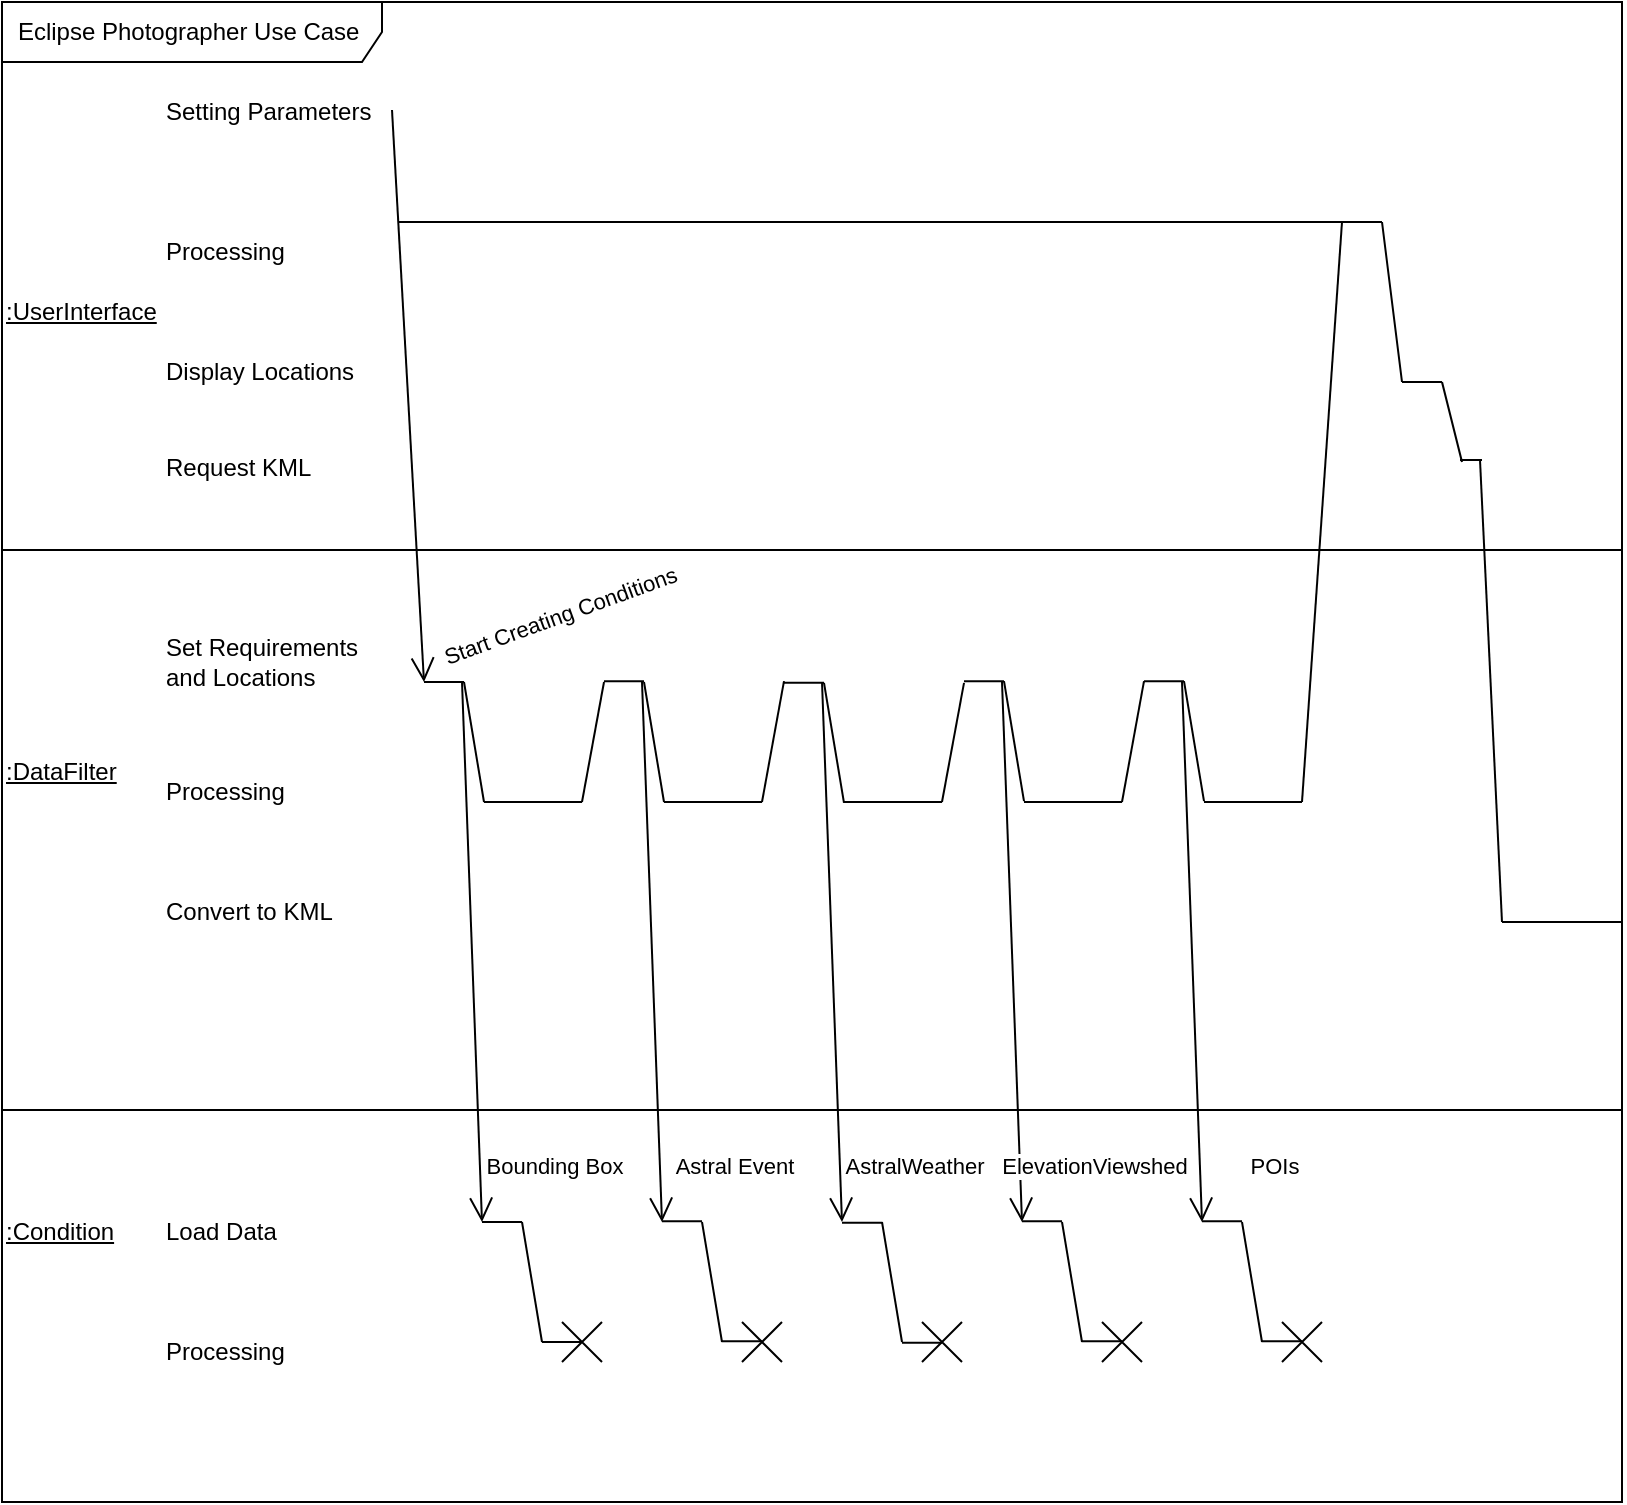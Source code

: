 <mxfile version="22.1.7" type="device">
  <diagram name="Page-1" id="HcxFEfZ0eBOzIZFBXwKu">
    <mxGraphModel dx="1050" dy="574" grid="1" gridSize="10" guides="1" tooltips="1" connect="1" arrows="1" fold="1" page="1" pageScale="1" pageWidth="850" pageHeight="1100" math="0" shadow="0">
      <root>
        <mxCell id="0" />
        <mxCell id="1" parent="0" />
        <mxCell id="DbC4WJu37ufmxkoMrPCV-1" value="Eclipse Photographer Use Case&amp;nbsp;" style="shape=umlFrame;whiteSpace=wrap;html=1;pointerEvents=0;width=190;height=30;movable=0;resizable=0;rotatable=0;deletable=0;editable=0;locked=1;connectable=0;" parent="1" vertex="1">
          <mxGeometry x="20" y="50" width="810" height="750" as="geometry" />
        </mxCell>
        <mxCell id="DbC4WJu37ufmxkoMrPCV-13" value="" style="line;strokeWidth=1;fillColor=none;align=left;verticalAlign=middle;spacingTop=-1;spacingLeft=3;spacingRight=3;rotatable=0;labelPosition=right;points=[];portConstraint=eastwest;strokeColor=inherit;" parent="1" vertex="1">
          <mxGeometry x="20" y="320" width="810" height="8" as="geometry" />
        </mxCell>
        <mxCell id="DbC4WJu37ufmxkoMrPCV-2" value="&lt;u&gt;:UserInterface&lt;/u&gt;" style="text;html=1;align=left;verticalAlign=middle;resizable=0;points=[];autosize=1;strokeColor=none;fillColor=none;" parent="1" vertex="1">
          <mxGeometry x="20" y="190" width="100" height="30" as="geometry" />
        </mxCell>
        <mxCell id="DbC4WJu37ufmxkoMrPCV-3" value="&lt;u&gt;:DataFilter&lt;/u&gt;" style="text;html=1;align=left;verticalAlign=middle;resizable=0;points=[];autosize=1;strokeColor=none;fillColor=none;" parent="1" vertex="1">
          <mxGeometry x="20" y="420" width="80" height="30" as="geometry" />
        </mxCell>
        <mxCell id="DbC4WJu37ufmxkoMrPCV-12" value="Load Data" style="text;html=1;align=left;verticalAlign=middle;resizable=0;points=[];autosize=1;strokeColor=none;fillColor=none;" parent="1" vertex="1">
          <mxGeometry x="100" y="650" width="80" height="30" as="geometry" />
        </mxCell>
        <mxCell id="DbC4WJu37ufmxkoMrPCV-14" value="Processing" style="text;html=1;align=left;verticalAlign=middle;resizable=0;points=[];autosize=1;strokeColor=none;fillColor=none;" parent="1" vertex="1">
          <mxGeometry x="100" y="430" width="80" height="30" as="geometry" />
        </mxCell>
        <mxCell id="DbC4WJu37ufmxkoMrPCV-15" value="&lt;div style=&quot;&quot;&gt;&lt;span style=&quot;background-color: initial;&quot;&gt;Set Requirements&lt;/span&gt;&lt;/div&gt;&lt;div style=&quot;&quot;&gt;&lt;span style=&quot;background-color: initial;&quot;&gt;and Locations&lt;/span&gt;&lt;/div&gt;" style="text;html=1;align=left;verticalAlign=middle;resizable=0;points=[];autosize=1;strokeColor=none;fillColor=none;" parent="1" vertex="1">
          <mxGeometry x="100" y="360" width="120" height="40" as="geometry" />
        </mxCell>
        <mxCell id="DbC4WJu37ufmxkoMrPCV-9" value="Setting Parameters" style="text;html=1;align=left;verticalAlign=middle;resizable=0;points=[];autosize=1;strokeColor=none;fillColor=none;" parent="1" vertex="1">
          <mxGeometry x="100" y="90" width="130" height="30" as="geometry" />
        </mxCell>
        <mxCell id="DbC4WJu37ufmxkoMrPCV-10" value="Processing" style="text;html=1;align=left;verticalAlign=middle;resizable=0;points=[];autosize=1;strokeColor=none;fillColor=none;" parent="1" vertex="1">
          <mxGeometry x="100" y="160" width="80" height="30" as="geometry" />
        </mxCell>
        <mxCell id="DbC4WJu37ufmxkoMrPCV-11" value="Display Locations" style="text;html=1;align=left;verticalAlign=middle;resizable=0;points=[];autosize=1;strokeColor=none;fillColor=none;" parent="1" vertex="1">
          <mxGeometry x="100" y="220" width="120" height="30" as="geometry" />
        </mxCell>
        <mxCell id="DbC4WJu37ufmxkoMrPCV-17" value="Request KML" style="text;html=1;align=left;verticalAlign=middle;resizable=0;points=[];autosize=1;strokeColor=none;fillColor=none;" parent="1" vertex="1">
          <mxGeometry x="100" y="268" width="100" height="30" as="geometry" />
        </mxCell>
        <mxCell id="DbC4WJu37ufmxkoMrPCV-18" value="Convert to KML" style="text;html=1;align=left;verticalAlign=middle;resizable=0;points=[];autosize=1;strokeColor=none;fillColor=none;" parent="1" vertex="1">
          <mxGeometry x="100" y="490" width="110" height="30" as="geometry" />
        </mxCell>
        <mxCell id="DbC4WJu37ufmxkoMrPCV-34" value="" style="endArrow=open;html=1;rounded=0;endFill=0;endSize=10;" parent="1" edge="1">
          <mxGeometry relative="1" as="geometry">
            <mxPoint x="215" y="104" as="sourcePoint" />
            <mxPoint x="231" y="390" as="targetPoint" />
          </mxGeometry>
        </mxCell>
        <mxCell id="r3XrPDGAiq6w87W_sXvV-22" value="Start Creating Conditions" style="edgeLabel;html=1;align=center;verticalAlign=middle;resizable=0;points=[];rotation=340;labelBackgroundColor=default;" vertex="1" connectable="0" parent="DbC4WJu37ufmxkoMrPCV-34">
          <mxGeometry x="0.031" y="1" relative="1" as="geometry">
            <mxPoint x="74" y="106" as="offset" />
          </mxGeometry>
        </mxCell>
        <mxCell id="DbC4WJu37ufmxkoMrPCV-35" value="" style="endArrow=none;html=1;rounded=0;" parent="1" edge="1">
          <mxGeometry relative="1" as="geometry">
            <mxPoint x="231" y="390" as="sourcePoint" />
            <mxPoint x="251" y="390" as="targetPoint" />
          </mxGeometry>
        </mxCell>
        <mxCell id="DbC4WJu37ufmxkoMrPCV-53" value="" style="endArrow=none;html=1;rounded=0;" parent="1" edge="1">
          <mxGeometry relative="1" as="geometry">
            <mxPoint x="251" y="390" as="sourcePoint" />
            <mxPoint x="261" y="450" as="targetPoint" />
          </mxGeometry>
        </mxCell>
        <mxCell id="DbC4WJu37ufmxkoMrPCV-55" value="" style="endArrow=none;html=1;rounded=0;" parent="1" edge="1">
          <mxGeometry relative="1" as="geometry">
            <mxPoint x="261" y="450" as="sourcePoint" />
            <mxPoint x="310" y="450" as="targetPoint" />
          </mxGeometry>
        </mxCell>
        <mxCell id="DbC4WJu37ufmxkoMrPCV-58" value="" style="endArrow=none;html=1;rounded=0;" parent="1" edge="1">
          <mxGeometry relative="1" as="geometry">
            <mxPoint x="321" y="390" as="sourcePoint" />
            <mxPoint x="310" y="450" as="targetPoint" />
          </mxGeometry>
        </mxCell>
        <mxCell id="DbC4WJu37ufmxkoMrPCV-59" value="" style="endArrow=none;html=1;rounded=0;" parent="1" edge="1">
          <mxGeometry relative="1" as="geometry">
            <mxPoint x="321" y="389.57" as="sourcePoint" />
            <mxPoint x="341" y="389.57" as="targetPoint" />
          </mxGeometry>
        </mxCell>
        <mxCell id="DbC4WJu37ufmxkoMrPCV-60" value="" style="endArrow=none;html=1;rounded=0;" parent="1" edge="1">
          <mxGeometry relative="1" as="geometry">
            <mxPoint x="341" y="390" as="sourcePoint" />
            <mxPoint x="351" y="450" as="targetPoint" />
          </mxGeometry>
        </mxCell>
        <mxCell id="DbC4WJu37ufmxkoMrPCV-61" value="" style="endArrow=none;html=1;rounded=0;" parent="1" edge="1">
          <mxGeometry relative="1" as="geometry">
            <mxPoint x="351" y="450" as="sourcePoint" />
            <mxPoint x="400" y="450" as="targetPoint" />
          </mxGeometry>
        </mxCell>
        <mxCell id="DbC4WJu37ufmxkoMrPCV-64" value="" style="endArrow=none;html=1;rounded=0;" parent="1" edge="1">
          <mxGeometry relative="1" as="geometry">
            <mxPoint x="411" y="389.57" as="sourcePoint" />
            <mxPoint x="400" y="450" as="targetPoint" />
          </mxGeometry>
        </mxCell>
        <mxCell id="DbC4WJu37ufmxkoMrPCV-65" value="" style="endArrow=none;html=1;rounded=0;" parent="1" edge="1">
          <mxGeometry relative="1" as="geometry">
            <mxPoint x="411" y="390.43" as="sourcePoint" />
            <mxPoint x="431" y="390.43" as="targetPoint" />
          </mxGeometry>
        </mxCell>
        <mxCell id="DbC4WJu37ufmxkoMrPCV-66" value="" style="endArrow=none;html=1;rounded=0;" parent="1" edge="1">
          <mxGeometry relative="1" as="geometry">
            <mxPoint x="431" y="390.43" as="sourcePoint" />
            <mxPoint x="441" y="450.43" as="targetPoint" />
          </mxGeometry>
        </mxCell>
        <mxCell id="DbC4WJu37ufmxkoMrPCV-67" value="" style="endArrow=none;html=1;rounded=0;" parent="1" edge="1">
          <mxGeometry relative="1" as="geometry">
            <mxPoint x="441" y="450" as="sourcePoint" />
            <mxPoint x="490" y="450" as="targetPoint" />
          </mxGeometry>
        </mxCell>
        <mxCell id="DbC4WJu37ufmxkoMrPCV-70" value="" style="endArrow=none;html=1;rounded=0;" parent="1" edge="1">
          <mxGeometry relative="1" as="geometry">
            <mxPoint x="501" y="390.43" as="sourcePoint" />
            <mxPoint x="490" y="450" as="targetPoint" />
          </mxGeometry>
        </mxCell>
        <mxCell id="DbC4WJu37ufmxkoMrPCV-71" value="" style="endArrow=none;html=1;rounded=0;" parent="1" edge="1">
          <mxGeometry relative="1" as="geometry">
            <mxPoint x="501" y="389.57" as="sourcePoint" />
            <mxPoint x="521" y="389.57" as="targetPoint" />
          </mxGeometry>
        </mxCell>
        <mxCell id="DbC4WJu37ufmxkoMrPCV-72" value="" style="endArrow=none;html=1;rounded=0;" parent="1" edge="1">
          <mxGeometry relative="1" as="geometry">
            <mxPoint x="521" y="389.57" as="sourcePoint" />
            <mxPoint x="531" y="449.57" as="targetPoint" />
          </mxGeometry>
        </mxCell>
        <mxCell id="DbC4WJu37ufmxkoMrPCV-73" value="" style="endArrow=none;html=1;rounded=0;" parent="1" edge="1">
          <mxGeometry relative="1" as="geometry">
            <mxPoint x="531" y="450" as="sourcePoint" />
            <mxPoint x="580" y="450" as="targetPoint" />
          </mxGeometry>
        </mxCell>
        <mxCell id="DbC4WJu37ufmxkoMrPCV-76" value="" style="endArrow=none;html=1;rounded=0;" parent="1" edge="1">
          <mxGeometry relative="1" as="geometry">
            <mxPoint x="591" y="389.57" as="sourcePoint" />
            <mxPoint x="580" y="450" as="targetPoint" />
          </mxGeometry>
        </mxCell>
        <mxCell id="DbC4WJu37ufmxkoMrPCV-77" value="" style="endArrow=none;html=1;rounded=0;" parent="1" edge="1">
          <mxGeometry relative="1" as="geometry">
            <mxPoint x="591" y="389.57" as="sourcePoint" />
            <mxPoint x="611" y="389.57" as="targetPoint" />
          </mxGeometry>
        </mxCell>
        <mxCell id="DbC4WJu37ufmxkoMrPCV-78" value="" style="endArrow=none;html=1;rounded=0;" parent="1" edge="1">
          <mxGeometry relative="1" as="geometry">
            <mxPoint x="611" y="389.57" as="sourcePoint" />
            <mxPoint x="621" y="449.57" as="targetPoint" />
          </mxGeometry>
        </mxCell>
        <mxCell id="DbC4WJu37ufmxkoMrPCV-79" value="" style="endArrow=none;html=1;rounded=0;" parent="1" edge="1">
          <mxGeometry relative="1" as="geometry">
            <mxPoint x="621" y="450" as="sourcePoint" />
            <mxPoint x="670" y="450" as="targetPoint" />
          </mxGeometry>
        </mxCell>
        <mxCell id="DbC4WJu37ufmxkoMrPCV-82" value="" style="endArrow=none;html=1;rounded=0;" parent="1" edge="1">
          <mxGeometry relative="1" as="geometry">
            <mxPoint x="690" y="160" as="sourcePoint" />
            <mxPoint x="670" y="450" as="targetPoint" />
          </mxGeometry>
        </mxCell>
        <mxCell id="DbC4WJu37ufmxkoMrPCV-84" value="" style="endArrow=none;html=1;rounded=0;" parent="1" edge="1">
          <mxGeometry relative="1" as="geometry">
            <mxPoint x="690" y="160" as="sourcePoint" />
            <mxPoint x="710" y="160" as="targetPoint" />
          </mxGeometry>
        </mxCell>
        <mxCell id="DbC4WJu37ufmxkoMrPCV-85" value="" style="endArrow=none;html=1;rounded=0;" parent="1" edge="1">
          <mxGeometry relative="1" as="geometry">
            <mxPoint x="710" y="160" as="sourcePoint" />
            <mxPoint x="720" y="240" as="targetPoint" />
          </mxGeometry>
        </mxCell>
        <mxCell id="DbC4WJu37ufmxkoMrPCV-86" value="" style="endArrow=none;html=1;rounded=0;fontStyle=1" parent="1" edge="1">
          <mxGeometry relative="1" as="geometry">
            <mxPoint x="720" y="240" as="sourcePoint" />
            <mxPoint x="740" y="240" as="targetPoint" />
          </mxGeometry>
        </mxCell>
        <mxCell id="DbC4WJu37ufmxkoMrPCV-89" value="" style="endArrow=none;html=1;rounded=0;" parent="1" edge="1">
          <mxGeometry relative="1" as="geometry">
            <mxPoint x="740" y="240" as="sourcePoint" />
            <mxPoint x="750" y="280" as="targetPoint" />
          </mxGeometry>
        </mxCell>
        <mxCell id="DbC4WJu37ufmxkoMrPCV-90" value="" style="endArrow=none;html=1;rounded=0;" parent="1" edge="1">
          <mxGeometry relative="1" as="geometry">
            <mxPoint x="749" y="279" as="sourcePoint" />
            <mxPoint x="760" y="279" as="targetPoint" />
          </mxGeometry>
        </mxCell>
        <mxCell id="DbC4WJu37ufmxkoMrPCV-91" value="" style="endArrow=none;html=1;rounded=0;" parent="1" edge="1">
          <mxGeometry relative="1" as="geometry">
            <mxPoint x="340" y="160" as="sourcePoint" />
            <mxPoint x="218" y="160" as="targetPoint" />
          </mxGeometry>
        </mxCell>
        <mxCell id="DbC4WJu37ufmxkoMrPCV-92" value="" style="endArrow=none;html=1;rounded=0;" parent="1" edge="1">
          <mxGeometry relative="1" as="geometry">
            <mxPoint x="340" y="160" as="sourcePoint" />
            <mxPoint x="690" y="160" as="targetPoint" />
          </mxGeometry>
        </mxCell>
        <mxCell id="DbC4WJu37ufmxkoMrPCV-93" value="" style="endArrow=none;html=1;rounded=0;" parent="1" edge="1">
          <mxGeometry relative="1" as="geometry">
            <mxPoint x="759" y="279" as="sourcePoint" />
            <mxPoint x="770" y="510" as="targetPoint" />
          </mxGeometry>
        </mxCell>
        <mxCell id="DbC4WJu37ufmxkoMrPCV-94" value="" style="endArrow=none;html=1;rounded=0;" parent="1" edge="1">
          <mxGeometry relative="1" as="geometry">
            <mxPoint x="770" y="510" as="sourcePoint" />
            <mxPoint x="830" y="510" as="targetPoint" />
          </mxGeometry>
        </mxCell>
        <mxCell id="r3XrPDGAiq6w87W_sXvV-2" value="" style="line;strokeWidth=1;fillColor=none;align=left;verticalAlign=middle;spacingTop=-1;spacingLeft=3;spacingRight=3;rotatable=0;labelPosition=right;points=[];portConstraint=eastwest;strokeColor=inherit;" vertex="1" parent="1">
          <mxGeometry x="20" y="600" width="810" height="8" as="geometry" />
        </mxCell>
        <mxCell id="r3XrPDGAiq6w87W_sXvV-3" value="&lt;u&gt;:Condition&lt;/u&gt;" style="text;html=1;align=left;verticalAlign=middle;resizable=0;points=[];autosize=1;strokeColor=none;fillColor=none;" vertex="1" parent="1">
          <mxGeometry x="20" y="650" width="80" height="30" as="geometry" />
        </mxCell>
        <mxCell id="r3XrPDGAiq6w87W_sXvV-4" value="Processing" style="text;html=1;align=left;verticalAlign=middle;resizable=0;points=[];autosize=1;strokeColor=none;fillColor=none;" vertex="1" parent="1">
          <mxGeometry x="100" y="710" width="80" height="30" as="geometry" />
        </mxCell>
        <mxCell id="r3XrPDGAiq6w87W_sXvV-5" value="" style="endArrow=none;html=1;rounded=0;" edge="1" parent="1">
          <mxGeometry relative="1" as="geometry">
            <mxPoint x="260" y="660" as="sourcePoint" />
            <mxPoint x="280" y="660" as="targetPoint" />
          </mxGeometry>
        </mxCell>
        <mxCell id="r3XrPDGAiq6w87W_sXvV-6" value="" style="endArrow=none;html=1;rounded=0;" edge="1" parent="1">
          <mxGeometry relative="1" as="geometry">
            <mxPoint x="350" y="659.57" as="sourcePoint" />
            <mxPoint x="370" y="659.57" as="targetPoint" />
          </mxGeometry>
        </mxCell>
        <mxCell id="r3XrPDGAiq6w87W_sXvV-7" value="" style="endArrow=none;html=1;rounded=0;" edge="1" parent="1">
          <mxGeometry relative="1" as="geometry">
            <mxPoint x="440" y="660.43" as="sourcePoint" />
            <mxPoint x="460" y="660.43" as="targetPoint" />
          </mxGeometry>
        </mxCell>
        <mxCell id="r3XrPDGAiq6w87W_sXvV-8" value="" style="endArrow=none;html=1;rounded=0;" edge="1" parent="1">
          <mxGeometry relative="1" as="geometry">
            <mxPoint x="530" y="659.57" as="sourcePoint" />
            <mxPoint x="550" y="659.57" as="targetPoint" />
          </mxGeometry>
        </mxCell>
        <mxCell id="r3XrPDGAiq6w87W_sXvV-9" value="" style="endArrow=none;html=1;rounded=0;" edge="1" parent="1">
          <mxGeometry relative="1" as="geometry">
            <mxPoint x="620" y="659.57" as="sourcePoint" />
            <mxPoint x="640" y="659.57" as="targetPoint" />
          </mxGeometry>
        </mxCell>
        <mxCell id="r3XrPDGAiq6w87W_sXvV-10" value="" style="endArrow=none;html=1;rounded=0;" edge="1" parent="1">
          <mxGeometry relative="1" as="geometry">
            <mxPoint x="280" y="660" as="sourcePoint" />
            <mxPoint x="290" y="720" as="targetPoint" />
          </mxGeometry>
        </mxCell>
        <mxCell id="r3XrPDGAiq6w87W_sXvV-11" value="" style="endArrow=none;html=1;rounded=0;" edge="1" parent="1">
          <mxGeometry relative="1" as="geometry">
            <mxPoint x="370" y="660" as="sourcePoint" />
            <mxPoint x="380" y="720" as="targetPoint" />
          </mxGeometry>
        </mxCell>
        <mxCell id="r3XrPDGAiq6w87W_sXvV-12" value="" style="endArrow=none;html=1;rounded=0;" edge="1" parent="1">
          <mxGeometry relative="1" as="geometry">
            <mxPoint x="460" y="660" as="sourcePoint" />
            <mxPoint x="470" y="720" as="targetPoint" />
          </mxGeometry>
        </mxCell>
        <mxCell id="r3XrPDGAiq6w87W_sXvV-13" value="" style="endArrow=none;html=1;rounded=0;" edge="1" parent="1">
          <mxGeometry relative="1" as="geometry">
            <mxPoint x="550" y="660" as="sourcePoint" />
            <mxPoint x="560" y="720" as="targetPoint" />
          </mxGeometry>
        </mxCell>
        <mxCell id="r3XrPDGAiq6w87W_sXvV-14" value="" style="endArrow=none;html=1;rounded=0;" edge="1" parent="1">
          <mxGeometry relative="1" as="geometry">
            <mxPoint x="640" y="660" as="sourcePoint" />
            <mxPoint x="650" y="720" as="targetPoint" />
          </mxGeometry>
        </mxCell>
        <mxCell id="r3XrPDGAiq6w87W_sXvV-17" value="" style="endArrow=none;html=1;rounded=0;" edge="1" parent="1">
          <mxGeometry relative="1" as="geometry">
            <mxPoint x="290" y="720" as="sourcePoint" />
            <mxPoint x="310" y="720" as="targetPoint" />
          </mxGeometry>
        </mxCell>
        <mxCell id="r3XrPDGAiq6w87W_sXvV-18" value="" style="endArrow=none;html=1;rounded=0;" edge="1" parent="1">
          <mxGeometry relative="1" as="geometry">
            <mxPoint x="380" y="719.57" as="sourcePoint" />
            <mxPoint x="400" y="719.57" as="targetPoint" />
          </mxGeometry>
        </mxCell>
        <mxCell id="r3XrPDGAiq6w87W_sXvV-19" value="" style="endArrow=none;html=1;rounded=0;" edge="1" parent="1">
          <mxGeometry relative="1" as="geometry">
            <mxPoint x="470" y="720.43" as="sourcePoint" />
            <mxPoint x="490" y="720.43" as="targetPoint" />
          </mxGeometry>
        </mxCell>
        <mxCell id="r3XrPDGAiq6w87W_sXvV-20" value="" style="endArrow=none;html=1;rounded=0;" edge="1" parent="1">
          <mxGeometry relative="1" as="geometry">
            <mxPoint x="560" y="719.57" as="sourcePoint" />
            <mxPoint x="580" y="719.57" as="targetPoint" />
          </mxGeometry>
        </mxCell>
        <mxCell id="r3XrPDGAiq6w87W_sXvV-21" value="" style="endArrow=none;html=1;rounded=0;" edge="1" parent="1">
          <mxGeometry relative="1" as="geometry">
            <mxPoint x="650" y="719.57" as="sourcePoint" />
            <mxPoint x="670" y="719.57" as="targetPoint" />
          </mxGeometry>
        </mxCell>
        <mxCell id="r3XrPDGAiq6w87W_sXvV-23" value="" style="endArrow=open;html=1;rounded=0;endFill=0;endSize=10;" edge="1" parent="1">
          <mxGeometry relative="1" as="geometry">
            <mxPoint x="250" y="390" as="sourcePoint" />
            <mxPoint x="260" y="660" as="targetPoint" />
          </mxGeometry>
        </mxCell>
        <mxCell id="r3XrPDGAiq6w87W_sXvV-29" value="Bounding Box" style="edgeLabel;html=1;align=center;verticalAlign=middle;resizable=0;points=[];" vertex="1" connectable="0" parent="r3XrPDGAiq6w87W_sXvV-23">
          <mxGeometry x="0.796" y="3" relative="1" as="geometry">
            <mxPoint x="34" as="offset" />
          </mxGeometry>
        </mxCell>
        <mxCell id="r3XrPDGAiq6w87W_sXvV-25" value="" style="endArrow=open;html=1;rounded=0;endFill=0;endSize=10;" edge="1" parent="1">
          <mxGeometry relative="1" as="geometry">
            <mxPoint x="340" y="390" as="sourcePoint" />
            <mxPoint x="350" y="660" as="targetPoint" />
          </mxGeometry>
        </mxCell>
        <mxCell id="r3XrPDGAiq6w87W_sXvV-30" value="Astral Event" style="edgeLabel;html=1;align=center;verticalAlign=middle;resizable=0;points=[];" vertex="1" connectable="0" parent="r3XrPDGAiq6w87W_sXvV-25">
          <mxGeometry x="0.796" y="3" relative="1" as="geometry">
            <mxPoint x="34" as="offset" />
          </mxGeometry>
        </mxCell>
        <mxCell id="r3XrPDGAiq6w87W_sXvV-26" value="" style="endArrow=open;html=1;rounded=0;endFill=0;endSize=10;" edge="1" parent="1">
          <mxGeometry relative="1" as="geometry">
            <mxPoint x="430" y="390" as="sourcePoint" />
            <mxPoint x="440" y="660" as="targetPoint" />
          </mxGeometry>
        </mxCell>
        <mxCell id="r3XrPDGAiq6w87W_sXvV-31" value="AstralWeather" style="edgeLabel;html=1;align=center;verticalAlign=middle;resizable=0;points=[];" vertex="1" connectable="0" parent="r3XrPDGAiq6w87W_sXvV-26">
          <mxGeometry x="0.796" y="3" relative="1" as="geometry">
            <mxPoint x="34" as="offset" />
          </mxGeometry>
        </mxCell>
        <mxCell id="r3XrPDGAiq6w87W_sXvV-27" value="" style="endArrow=open;html=1;rounded=0;endFill=0;endSize=10;" edge="1" parent="1">
          <mxGeometry relative="1" as="geometry">
            <mxPoint x="520" y="390" as="sourcePoint" />
            <mxPoint x="530" y="660" as="targetPoint" />
          </mxGeometry>
        </mxCell>
        <mxCell id="r3XrPDGAiq6w87W_sXvV-32" value="ElevationViewshed" style="edgeLabel;html=1;align=center;verticalAlign=middle;resizable=0;points=[];" vertex="1" connectable="0" parent="r3XrPDGAiq6w87W_sXvV-27">
          <mxGeometry x="0.796" y="3" relative="1" as="geometry">
            <mxPoint x="34" as="offset" />
          </mxGeometry>
        </mxCell>
        <mxCell id="r3XrPDGAiq6w87W_sXvV-28" value="" style="endArrow=open;html=1;rounded=0;endFill=0;endSize=10;" edge="1" parent="1">
          <mxGeometry relative="1" as="geometry">
            <mxPoint x="610" y="390" as="sourcePoint" />
            <mxPoint x="620" y="660" as="targetPoint" />
          </mxGeometry>
        </mxCell>
        <mxCell id="r3XrPDGAiq6w87W_sXvV-33" value="POIs" style="edgeLabel;html=1;align=center;verticalAlign=middle;resizable=0;points=[];" vertex="1" connectable="0" parent="r3XrPDGAiq6w87W_sXvV-28">
          <mxGeometry x="0.796" y="3" relative="1" as="geometry">
            <mxPoint x="34" as="offset" />
          </mxGeometry>
        </mxCell>
        <mxCell id="r3XrPDGAiq6w87W_sXvV-35" value="" style="shape=umlDestroy;whiteSpace=wrap;html=1;strokeWidth=1;targetShapes=umlLifeline;" vertex="1" parent="1">
          <mxGeometry x="300" y="710" width="20" height="20" as="geometry" />
        </mxCell>
        <mxCell id="r3XrPDGAiq6w87W_sXvV-36" value="" style="shape=umlDestroy;whiteSpace=wrap;html=1;strokeWidth=1;targetShapes=umlLifeline;" vertex="1" parent="1">
          <mxGeometry x="390" y="710" width="20" height="20" as="geometry" />
        </mxCell>
        <mxCell id="r3XrPDGAiq6w87W_sXvV-37" value="" style="shape=umlDestroy;whiteSpace=wrap;html=1;strokeWidth=1;targetShapes=umlLifeline;" vertex="1" parent="1">
          <mxGeometry x="480" y="710" width="20" height="20" as="geometry" />
        </mxCell>
        <mxCell id="r3XrPDGAiq6w87W_sXvV-38" value="" style="shape=umlDestroy;whiteSpace=wrap;html=1;strokeWidth=1;targetShapes=umlLifeline;" vertex="1" parent="1">
          <mxGeometry x="570" y="710" width="20" height="20" as="geometry" />
        </mxCell>
        <mxCell id="r3XrPDGAiq6w87W_sXvV-39" value="" style="shape=umlDestroy;whiteSpace=wrap;html=1;strokeWidth=1;targetShapes=umlLifeline;" vertex="1" parent="1">
          <mxGeometry x="660" y="710" width="20" height="20" as="geometry" />
        </mxCell>
      </root>
    </mxGraphModel>
  </diagram>
</mxfile>
